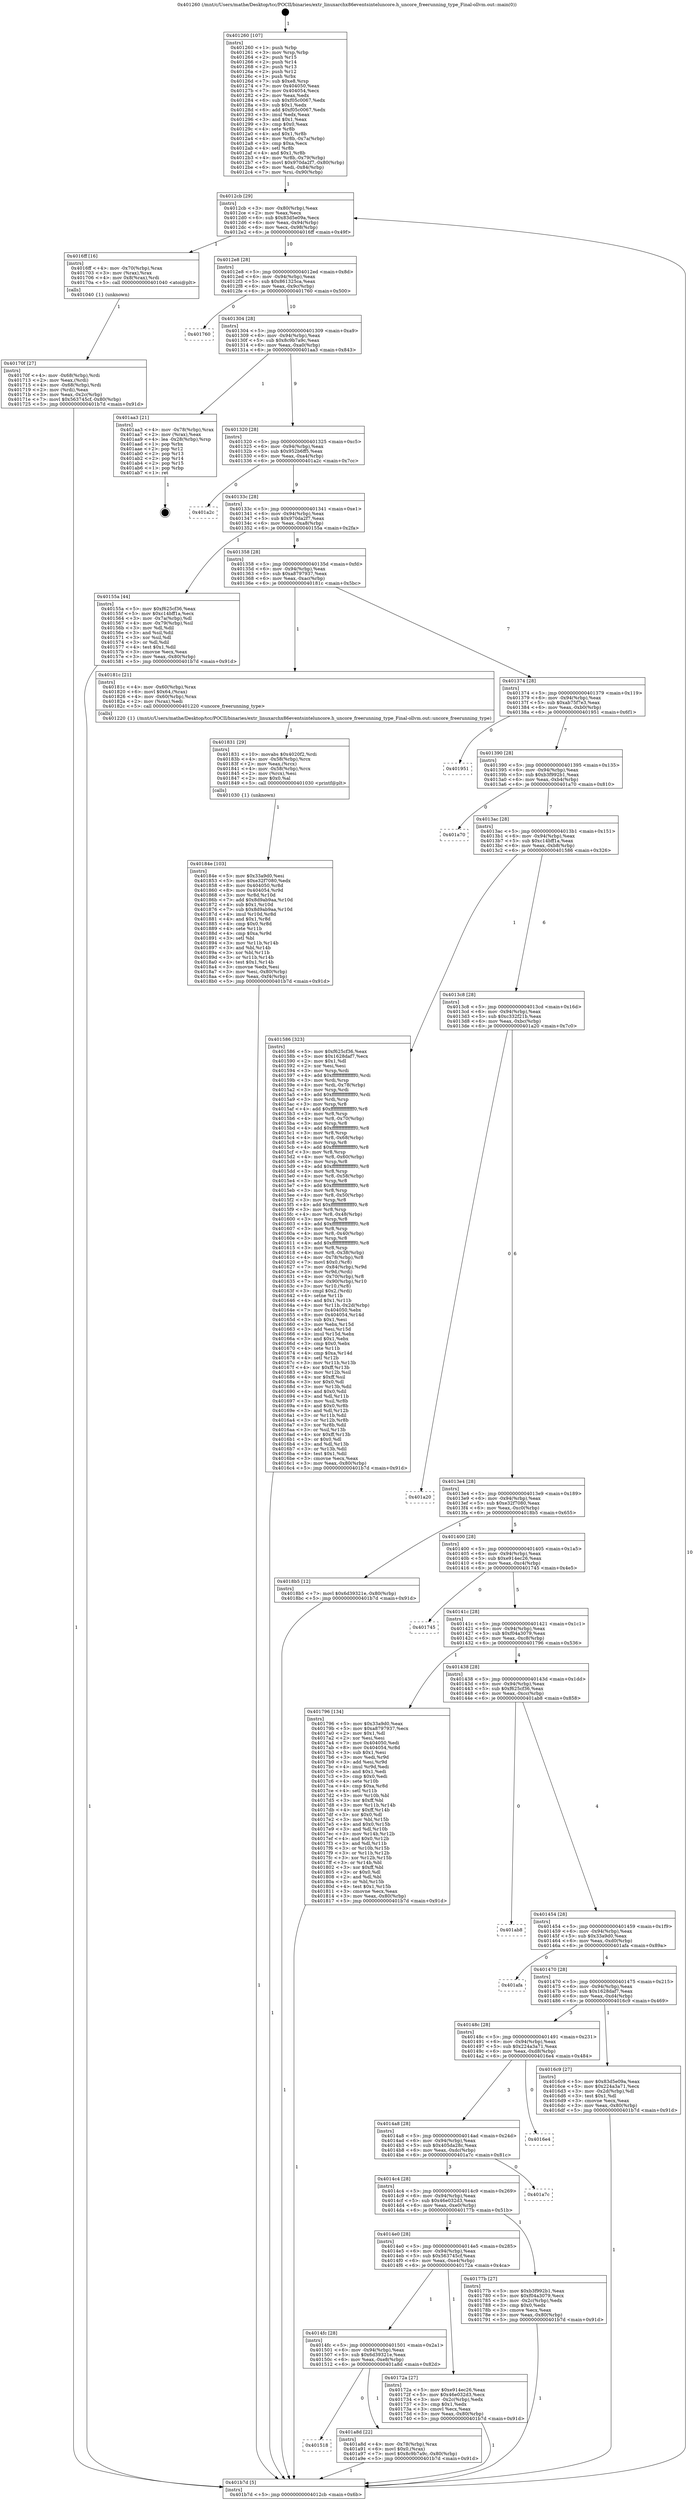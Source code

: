 digraph "0x401260" {
  label = "0x401260 (/mnt/c/Users/mathe/Desktop/tcc/POCII/binaries/extr_linuxarchx86eventsinteluncore.h_uncore_freerunning_type_Final-ollvm.out::main(0))"
  labelloc = "t"
  node[shape=record]

  Entry [label="",width=0.3,height=0.3,shape=circle,fillcolor=black,style=filled]
  "0x4012cb" [label="{
     0x4012cb [29]\l
     | [instrs]\l
     &nbsp;&nbsp;0x4012cb \<+3\>: mov -0x80(%rbp),%eax\l
     &nbsp;&nbsp;0x4012ce \<+2\>: mov %eax,%ecx\l
     &nbsp;&nbsp;0x4012d0 \<+6\>: sub $0x83d5e09a,%ecx\l
     &nbsp;&nbsp;0x4012d6 \<+6\>: mov %eax,-0x94(%rbp)\l
     &nbsp;&nbsp;0x4012dc \<+6\>: mov %ecx,-0x98(%rbp)\l
     &nbsp;&nbsp;0x4012e2 \<+6\>: je 00000000004016ff \<main+0x49f\>\l
  }"]
  "0x4016ff" [label="{
     0x4016ff [16]\l
     | [instrs]\l
     &nbsp;&nbsp;0x4016ff \<+4\>: mov -0x70(%rbp),%rax\l
     &nbsp;&nbsp;0x401703 \<+3\>: mov (%rax),%rax\l
     &nbsp;&nbsp;0x401706 \<+4\>: mov 0x8(%rax),%rdi\l
     &nbsp;&nbsp;0x40170a \<+5\>: call 0000000000401040 \<atoi@plt\>\l
     | [calls]\l
     &nbsp;&nbsp;0x401040 \{1\} (unknown)\l
  }"]
  "0x4012e8" [label="{
     0x4012e8 [28]\l
     | [instrs]\l
     &nbsp;&nbsp;0x4012e8 \<+5\>: jmp 00000000004012ed \<main+0x8d\>\l
     &nbsp;&nbsp;0x4012ed \<+6\>: mov -0x94(%rbp),%eax\l
     &nbsp;&nbsp;0x4012f3 \<+5\>: sub $0x861325ca,%eax\l
     &nbsp;&nbsp;0x4012f8 \<+6\>: mov %eax,-0x9c(%rbp)\l
     &nbsp;&nbsp;0x4012fe \<+6\>: je 0000000000401760 \<main+0x500\>\l
  }"]
  Exit [label="",width=0.3,height=0.3,shape=circle,fillcolor=black,style=filled,peripheries=2]
  "0x401760" [label="{
     0x401760\l
  }", style=dashed]
  "0x401304" [label="{
     0x401304 [28]\l
     | [instrs]\l
     &nbsp;&nbsp;0x401304 \<+5\>: jmp 0000000000401309 \<main+0xa9\>\l
     &nbsp;&nbsp;0x401309 \<+6\>: mov -0x94(%rbp),%eax\l
     &nbsp;&nbsp;0x40130f \<+5\>: sub $0x8c9b7a9c,%eax\l
     &nbsp;&nbsp;0x401314 \<+6\>: mov %eax,-0xa0(%rbp)\l
     &nbsp;&nbsp;0x40131a \<+6\>: je 0000000000401aa3 \<main+0x843\>\l
  }"]
  "0x401518" [label="{
     0x401518\l
  }", style=dashed]
  "0x401aa3" [label="{
     0x401aa3 [21]\l
     | [instrs]\l
     &nbsp;&nbsp;0x401aa3 \<+4\>: mov -0x78(%rbp),%rax\l
     &nbsp;&nbsp;0x401aa7 \<+2\>: mov (%rax),%eax\l
     &nbsp;&nbsp;0x401aa9 \<+4\>: lea -0x28(%rbp),%rsp\l
     &nbsp;&nbsp;0x401aad \<+1\>: pop %rbx\l
     &nbsp;&nbsp;0x401aae \<+2\>: pop %r12\l
     &nbsp;&nbsp;0x401ab0 \<+2\>: pop %r13\l
     &nbsp;&nbsp;0x401ab2 \<+2\>: pop %r14\l
     &nbsp;&nbsp;0x401ab4 \<+2\>: pop %r15\l
     &nbsp;&nbsp;0x401ab6 \<+1\>: pop %rbp\l
     &nbsp;&nbsp;0x401ab7 \<+1\>: ret\l
  }"]
  "0x401320" [label="{
     0x401320 [28]\l
     | [instrs]\l
     &nbsp;&nbsp;0x401320 \<+5\>: jmp 0000000000401325 \<main+0xc5\>\l
     &nbsp;&nbsp;0x401325 \<+6\>: mov -0x94(%rbp),%eax\l
     &nbsp;&nbsp;0x40132b \<+5\>: sub $0x952b6ff5,%eax\l
     &nbsp;&nbsp;0x401330 \<+6\>: mov %eax,-0xa4(%rbp)\l
     &nbsp;&nbsp;0x401336 \<+6\>: je 0000000000401a2c \<main+0x7cc\>\l
  }"]
  "0x401a8d" [label="{
     0x401a8d [22]\l
     | [instrs]\l
     &nbsp;&nbsp;0x401a8d \<+4\>: mov -0x78(%rbp),%rax\l
     &nbsp;&nbsp;0x401a91 \<+6\>: movl $0x0,(%rax)\l
     &nbsp;&nbsp;0x401a97 \<+7\>: movl $0x8c9b7a9c,-0x80(%rbp)\l
     &nbsp;&nbsp;0x401a9e \<+5\>: jmp 0000000000401b7d \<main+0x91d\>\l
  }"]
  "0x401a2c" [label="{
     0x401a2c\l
  }", style=dashed]
  "0x40133c" [label="{
     0x40133c [28]\l
     | [instrs]\l
     &nbsp;&nbsp;0x40133c \<+5\>: jmp 0000000000401341 \<main+0xe1\>\l
     &nbsp;&nbsp;0x401341 \<+6\>: mov -0x94(%rbp),%eax\l
     &nbsp;&nbsp;0x401347 \<+5\>: sub $0x970da2f7,%eax\l
     &nbsp;&nbsp;0x40134c \<+6\>: mov %eax,-0xa8(%rbp)\l
     &nbsp;&nbsp;0x401352 \<+6\>: je 000000000040155a \<main+0x2fa\>\l
  }"]
  "0x40184e" [label="{
     0x40184e [103]\l
     | [instrs]\l
     &nbsp;&nbsp;0x40184e \<+5\>: mov $0x33a9d0,%esi\l
     &nbsp;&nbsp;0x401853 \<+5\>: mov $0xe32f7080,%edx\l
     &nbsp;&nbsp;0x401858 \<+8\>: mov 0x404050,%r8d\l
     &nbsp;&nbsp;0x401860 \<+8\>: mov 0x404054,%r9d\l
     &nbsp;&nbsp;0x401868 \<+3\>: mov %r8d,%r10d\l
     &nbsp;&nbsp;0x40186b \<+7\>: add $0x8d9ab9aa,%r10d\l
     &nbsp;&nbsp;0x401872 \<+4\>: sub $0x1,%r10d\l
     &nbsp;&nbsp;0x401876 \<+7\>: sub $0x8d9ab9aa,%r10d\l
     &nbsp;&nbsp;0x40187d \<+4\>: imul %r10d,%r8d\l
     &nbsp;&nbsp;0x401881 \<+4\>: and $0x1,%r8d\l
     &nbsp;&nbsp;0x401885 \<+4\>: cmp $0x0,%r8d\l
     &nbsp;&nbsp;0x401889 \<+4\>: sete %r11b\l
     &nbsp;&nbsp;0x40188d \<+4\>: cmp $0xa,%r9d\l
     &nbsp;&nbsp;0x401891 \<+3\>: setl %bl\l
     &nbsp;&nbsp;0x401894 \<+3\>: mov %r11b,%r14b\l
     &nbsp;&nbsp;0x401897 \<+3\>: and %bl,%r14b\l
     &nbsp;&nbsp;0x40189a \<+3\>: xor %bl,%r11b\l
     &nbsp;&nbsp;0x40189d \<+3\>: or %r11b,%r14b\l
     &nbsp;&nbsp;0x4018a0 \<+4\>: test $0x1,%r14b\l
     &nbsp;&nbsp;0x4018a4 \<+3\>: cmovne %edx,%esi\l
     &nbsp;&nbsp;0x4018a7 \<+3\>: mov %esi,-0x80(%rbp)\l
     &nbsp;&nbsp;0x4018aa \<+6\>: mov %eax,-0xf4(%rbp)\l
     &nbsp;&nbsp;0x4018b0 \<+5\>: jmp 0000000000401b7d \<main+0x91d\>\l
  }"]
  "0x40155a" [label="{
     0x40155a [44]\l
     | [instrs]\l
     &nbsp;&nbsp;0x40155a \<+5\>: mov $0xf625cf36,%eax\l
     &nbsp;&nbsp;0x40155f \<+5\>: mov $0xc14bff1a,%ecx\l
     &nbsp;&nbsp;0x401564 \<+3\>: mov -0x7a(%rbp),%dl\l
     &nbsp;&nbsp;0x401567 \<+4\>: mov -0x79(%rbp),%sil\l
     &nbsp;&nbsp;0x40156b \<+3\>: mov %dl,%dil\l
     &nbsp;&nbsp;0x40156e \<+3\>: and %sil,%dil\l
     &nbsp;&nbsp;0x401571 \<+3\>: xor %sil,%dl\l
     &nbsp;&nbsp;0x401574 \<+3\>: or %dl,%dil\l
     &nbsp;&nbsp;0x401577 \<+4\>: test $0x1,%dil\l
     &nbsp;&nbsp;0x40157b \<+3\>: cmovne %ecx,%eax\l
     &nbsp;&nbsp;0x40157e \<+3\>: mov %eax,-0x80(%rbp)\l
     &nbsp;&nbsp;0x401581 \<+5\>: jmp 0000000000401b7d \<main+0x91d\>\l
  }"]
  "0x401358" [label="{
     0x401358 [28]\l
     | [instrs]\l
     &nbsp;&nbsp;0x401358 \<+5\>: jmp 000000000040135d \<main+0xfd\>\l
     &nbsp;&nbsp;0x40135d \<+6\>: mov -0x94(%rbp),%eax\l
     &nbsp;&nbsp;0x401363 \<+5\>: sub $0xa8797937,%eax\l
     &nbsp;&nbsp;0x401368 \<+6\>: mov %eax,-0xac(%rbp)\l
     &nbsp;&nbsp;0x40136e \<+6\>: je 000000000040181c \<main+0x5bc\>\l
  }"]
  "0x401b7d" [label="{
     0x401b7d [5]\l
     | [instrs]\l
     &nbsp;&nbsp;0x401b7d \<+5\>: jmp 00000000004012cb \<main+0x6b\>\l
  }"]
  "0x401260" [label="{
     0x401260 [107]\l
     | [instrs]\l
     &nbsp;&nbsp;0x401260 \<+1\>: push %rbp\l
     &nbsp;&nbsp;0x401261 \<+3\>: mov %rsp,%rbp\l
     &nbsp;&nbsp;0x401264 \<+2\>: push %r15\l
     &nbsp;&nbsp;0x401266 \<+2\>: push %r14\l
     &nbsp;&nbsp;0x401268 \<+2\>: push %r13\l
     &nbsp;&nbsp;0x40126a \<+2\>: push %r12\l
     &nbsp;&nbsp;0x40126c \<+1\>: push %rbx\l
     &nbsp;&nbsp;0x40126d \<+7\>: sub $0xe8,%rsp\l
     &nbsp;&nbsp;0x401274 \<+7\>: mov 0x404050,%eax\l
     &nbsp;&nbsp;0x40127b \<+7\>: mov 0x404054,%ecx\l
     &nbsp;&nbsp;0x401282 \<+2\>: mov %eax,%edx\l
     &nbsp;&nbsp;0x401284 \<+6\>: sub $0xf05c0067,%edx\l
     &nbsp;&nbsp;0x40128a \<+3\>: sub $0x1,%edx\l
     &nbsp;&nbsp;0x40128d \<+6\>: add $0xf05c0067,%edx\l
     &nbsp;&nbsp;0x401293 \<+3\>: imul %edx,%eax\l
     &nbsp;&nbsp;0x401296 \<+3\>: and $0x1,%eax\l
     &nbsp;&nbsp;0x401299 \<+3\>: cmp $0x0,%eax\l
     &nbsp;&nbsp;0x40129c \<+4\>: sete %r8b\l
     &nbsp;&nbsp;0x4012a0 \<+4\>: and $0x1,%r8b\l
     &nbsp;&nbsp;0x4012a4 \<+4\>: mov %r8b,-0x7a(%rbp)\l
     &nbsp;&nbsp;0x4012a8 \<+3\>: cmp $0xa,%ecx\l
     &nbsp;&nbsp;0x4012ab \<+4\>: setl %r8b\l
     &nbsp;&nbsp;0x4012af \<+4\>: and $0x1,%r8b\l
     &nbsp;&nbsp;0x4012b3 \<+4\>: mov %r8b,-0x79(%rbp)\l
     &nbsp;&nbsp;0x4012b7 \<+7\>: movl $0x970da2f7,-0x80(%rbp)\l
     &nbsp;&nbsp;0x4012be \<+6\>: mov %edi,-0x84(%rbp)\l
     &nbsp;&nbsp;0x4012c4 \<+7\>: mov %rsi,-0x90(%rbp)\l
  }"]
  "0x401831" [label="{
     0x401831 [29]\l
     | [instrs]\l
     &nbsp;&nbsp;0x401831 \<+10\>: movabs $0x4020f2,%rdi\l
     &nbsp;&nbsp;0x40183b \<+4\>: mov -0x58(%rbp),%rcx\l
     &nbsp;&nbsp;0x40183f \<+2\>: mov %eax,(%rcx)\l
     &nbsp;&nbsp;0x401841 \<+4\>: mov -0x58(%rbp),%rcx\l
     &nbsp;&nbsp;0x401845 \<+2\>: mov (%rcx),%esi\l
     &nbsp;&nbsp;0x401847 \<+2\>: mov $0x0,%al\l
     &nbsp;&nbsp;0x401849 \<+5\>: call 0000000000401030 \<printf@plt\>\l
     | [calls]\l
     &nbsp;&nbsp;0x401030 \{1\} (unknown)\l
  }"]
  "0x40181c" [label="{
     0x40181c [21]\l
     | [instrs]\l
     &nbsp;&nbsp;0x40181c \<+4\>: mov -0x60(%rbp),%rax\l
     &nbsp;&nbsp;0x401820 \<+6\>: movl $0x64,(%rax)\l
     &nbsp;&nbsp;0x401826 \<+4\>: mov -0x60(%rbp),%rax\l
     &nbsp;&nbsp;0x40182a \<+2\>: mov (%rax),%edi\l
     &nbsp;&nbsp;0x40182c \<+5\>: call 0000000000401220 \<uncore_freerunning_type\>\l
     | [calls]\l
     &nbsp;&nbsp;0x401220 \{1\} (/mnt/c/Users/mathe/Desktop/tcc/POCII/binaries/extr_linuxarchx86eventsinteluncore.h_uncore_freerunning_type_Final-ollvm.out::uncore_freerunning_type)\l
  }"]
  "0x401374" [label="{
     0x401374 [28]\l
     | [instrs]\l
     &nbsp;&nbsp;0x401374 \<+5\>: jmp 0000000000401379 \<main+0x119\>\l
     &nbsp;&nbsp;0x401379 \<+6\>: mov -0x94(%rbp),%eax\l
     &nbsp;&nbsp;0x40137f \<+5\>: sub $0xab75f7e3,%eax\l
     &nbsp;&nbsp;0x401384 \<+6\>: mov %eax,-0xb0(%rbp)\l
     &nbsp;&nbsp;0x40138a \<+6\>: je 0000000000401951 \<main+0x6f1\>\l
  }"]
  "0x4014fc" [label="{
     0x4014fc [28]\l
     | [instrs]\l
     &nbsp;&nbsp;0x4014fc \<+5\>: jmp 0000000000401501 \<main+0x2a1\>\l
     &nbsp;&nbsp;0x401501 \<+6\>: mov -0x94(%rbp),%eax\l
     &nbsp;&nbsp;0x401507 \<+5\>: sub $0x6d39321e,%eax\l
     &nbsp;&nbsp;0x40150c \<+6\>: mov %eax,-0xe8(%rbp)\l
     &nbsp;&nbsp;0x401512 \<+6\>: je 0000000000401a8d \<main+0x82d\>\l
  }"]
  "0x401951" [label="{
     0x401951\l
  }", style=dashed]
  "0x401390" [label="{
     0x401390 [28]\l
     | [instrs]\l
     &nbsp;&nbsp;0x401390 \<+5\>: jmp 0000000000401395 \<main+0x135\>\l
     &nbsp;&nbsp;0x401395 \<+6\>: mov -0x94(%rbp),%eax\l
     &nbsp;&nbsp;0x40139b \<+5\>: sub $0xb3f992b1,%eax\l
     &nbsp;&nbsp;0x4013a0 \<+6\>: mov %eax,-0xb4(%rbp)\l
     &nbsp;&nbsp;0x4013a6 \<+6\>: je 0000000000401a70 \<main+0x810\>\l
  }"]
  "0x40172a" [label="{
     0x40172a [27]\l
     | [instrs]\l
     &nbsp;&nbsp;0x40172a \<+5\>: mov $0xe914ec26,%eax\l
     &nbsp;&nbsp;0x40172f \<+5\>: mov $0x46e032d3,%ecx\l
     &nbsp;&nbsp;0x401734 \<+3\>: mov -0x2c(%rbp),%edx\l
     &nbsp;&nbsp;0x401737 \<+3\>: cmp $0x1,%edx\l
     &nbsp;&nbsp;0x40173a \<+3\>: cmovl %ecx,%eax\l
     &nbsp;&nbsp;0x40173d \<+3\>: mov %eax,-0x80(%rbp)\l
     &nbsp;&nbsp;0x401740 \<+5\>: jmp 0000000000401b7d \<main+0x91d\>\l
  }"]
  "0x401a70" [label="{
     0x401a70\l
  }", style=dashed]
  "0x4013ac" [label="{
     0x4013ac [28]\l
     | [instrs]\l
     &nbsp;&nbsp;0x4013ac \<+5\>: jmp 00000000004013b1 \<main+0x151\>\l
     &nbsp;&nbsp;0x4013b1 \<+6\>: mov -0x94(%rbp),%eax\l
     &nbsp;&nbsp;0x4013b7 \<+5\>: sub $0xc14bff1a,%eax\l
     &nbsp;&nbsp;0x4013bc \<+6\>: mov %eax,-0xb8(%rbp)\l
     &nbsp;&nbsp;0x4013c2 \<+6\>: je 0000000000401586 \<main+0x326\>\l
  }"]
  "0x4014e0" [label="{
     0x4014e0 [28]\l
     | [instrs]\l
     &nbsp;&nbsp;0x4014e0 \<+5\>: jmp 00000000004014e5 \<main+0x285\>\l
     &nbsp;&nbsp;0x4014e5 \<+6\>: mov -0x94(%rbp),%eax\l
     &nbsp;&nbsp;0x4014eb \<+5\>: sub $0x563745cf,%eax\l
     &nbsp;&nbsp;0x4014f0 \<+6\>: mov %eax,-0xe4(%rbp)\l
     &nbsp;&nbsp;0x4014f6 \<+6\>: je 000000000040172a \<main+0x4ca\>\l
  }"]
  "0x401586" [label="{
     0x401586 [323]\l
     | [instrs]\l
     &nbsp;&nbsp;0x401586 \<+5\>: mov $0xf625cf36,%eax\l
     &nbsp;&nbsp;0x40158b \<+5\>: mov $0x1628daf7,%ecx\l
     &nbsp;&nbsp;0x401590 \<+2\>: mov $0x1,%dl\l
     &nbsp;&nbsp;0x401592 \<+2\>: xor %esi,%esi\l
     &nbsp;&nbsp;0x401594 \<+3\>: mov %rsp,%rdi\l
     &nbsp;&nbsp;0x401597 \<+4\>: add $0xfffffffffffffff0,%rdi\l
     &nbsp;&nbsp;0x40159b \<+3\>: mov %rdi,%rsp\l
     &nbsp;&nbsp;0x40159e \<+4\>: mov %rdi,-0x78(%rbp)\l
     &nbsp;&nbsp;0x4015a2 \<+3\>: mov %rsp,%rdi\l
     &nbsp;&nbsp;0x4015a5 \<+4\>: add $0xfffffffffffffff0,%rdi\l
     &nbsp;&nbsp;0x4015a9 \<+3\>: mov %rdi,%rsp\l
     &nbsp;&nbsp;0x4015ac \<+3\>: mov %rsp,%r8\l
     &nbsp;&nbsp;0x4015af \<+4\>: add $0xfffffffffffffff0,%r8\l
     &nbsp;&nbsp;0x4015b3 \<+3\>: mov %r8,%rsp\l
     &nbsp;&nbsp;0x4015b6 \<+4\>: mov %r8,-0x70(%rbp)\l
     &nbsp;&nbsp;0x4015ba \<+3\>: mov %rsp,%r8\l
     &nbsp;&nbsp;0x4015bd \<+4\>: add $0xfffffffffffffff0,%r8\l
     &nbsp;&nbsp;0x4015c1 \<+3\>: mov %r8,%rsp\l
     &nbsp;&nbsp;0x4015c4 \<+4\>: mov %r8,-0x68(%rbp)\l
     &nbsp;&nbsp;0x4015c8 \<+3\>: mov %rsp,%r8\l
     &nbsp;&nbsp;0x4015cb \<+4\>: add $0xfffffffffffffff0,%r8\l
     &nbsp;&nbsp;0x4015cf \<+3\>: mov %r8,%rsp\l
     &nbsp;&nbsp;0x4015d2 \<+4\>: mov %r8,-0x60(%rbp)\l
     &nbsp;&nbsp;0x4015d6 \<+3\>: mov %rsp,%r8\l
     &nbsp;&nbsp;0x4015d9 \<+4\>: add $0xfffffffffffffff0,%r8\l
     &nbsp;&nbsp;0x4015dd \<+3\>: mov %r8,%rsp\l
     &nbsp;&nbsp;0x4015e0 \<+4\>: mov %r8,-0x58(%rbp)\l
     &nbsp;&nbsp;0x4015e4 \<+3\>: mov %rsp,%r8\l
     &nbsp;&nbsp;0x4015e7 \<+4\>: add $0xfffffffffffffff0,%r8\l
     &nbsp;&nbsp;0x4015eb \<+3\>: mov %r8,%rsp\l
     &nbsp;&nbsp;0x4015ee \<+4\>: mov %r8,-0x50(%rbp)\l
     &nbsp;&nbsp;0x4015f2 \<+3\>: mov %rsp,%r8\l
     &nbsp;&nbsp;0x4015f5 \<+4\>: add $0xfffffffffffffff0,%r8\l
     &nbsp;&nbsp;0x4015f9 \<+3\>: mov %r8,%rsp\l
     &nbsp;&nbsp;0x4015fc \<+4\>: mov %r8,-0x48(%rbp)\l
     &nbsp;&nbsp;0x401600 \<+3\>: mov %rsp,%r8\l
     &nbsp;&nbsp;0x401603 \<+4\>: add $0xfffffffffffffff0,%r8\l
     &nbsp;&nbsp;0x401607 \<+3\>: mov %r8,%rsp\l
     &nbsp;&nbsp;0x40160a \<+4\>: mov %r8,-0x40(%rbp)\l
     &nbsp;&nbsp;0x40160e \<+3\>: mov %rsp,%r8\l
     &nbsp;&nbsp;0x401611 \<+4\>: add $0xfffffffffffffff0,%r8\l
     &nbsp;&nbsp;0x401615 \<+3\>: mov %r8,%rsp\l
     &nbsp;&nbsp;0x401618 \<+4\>: mov %r8,-0x38(%rbp)\l
     &nbsp;&nbsp;0x40161c \<+4\>: mov -0x78(%rbp),%r8\l
     &nbsp;&nbsp;0x401620 \<+7\>: movl $0x0,(%r8)\l
     &nbsp;&nbsp;0x401627 \<+7\>: mov -0x84(%rbp),%r9d\l
     &nbsp;&nbsp;0x40162e \<+3\>: mov %r9d,(%rdi)\l
     &nbsp;&nbsp;0x401631 \<+4\>: mov -0x70(%rbp),%r8\l
     &nbsp;&nbsp;0x401635 \<+7\>: mov -0x90(%rbp),%r10\l
     &nbsp;&nbsp;0x40163c \<+3\>: mov %r10,(%r8)\l
     &nbsp;&nbsp;0x40163f \<+3\>: cmpl $0x2,(%rdi)\l
     &nbsp;&nbsp;0x401642 \<+4\>: setne %r11b\l
     &nbsp;&nbsp;0x401646 \<+4\>: and $0x1,%r11b\l
     &nbsp;&nbsp;0x40164a \<+4\>: mov %r11b,-0x2d(%rbp)\l
     &nbsp;&nbsp;0x40164e \<+7\>: mov 0x404050,%ebx\l
     &nbsp;&nbsp;0x401655 \<+8\>: mov 0x404054,%r14d\l
     &nbsp;&nbsp;0x40165d \<+3\>: sub $0x1,%esi\l
     &nbsp;&nbsp;0x401660 \<+3\>: mov %ebx,%r15d\l
     &nbsp;&nbsp;0x401663 \<+3\>: add %esi,%r15d\l
     &nbsp;&nbsp;0x401666 \<+4\>: imul %r15d,%ebx\l
     &nbsp;&nbsp;0x40166a \<+3\>: and $0x1,%ebx\l
     &nbsp;&nbsp;0x40166d \<+3\>: cmp $0x0,%ebx\l
     &nbsp;&nbsp;0x401670 \<+4\>: sete %r11b\l
     &nbsp;&nbsp;0x401674 \<+4\>: cmp $0xa,%r14d\l
     &nbsp;&nbsp;0x401678 \<+4\>: setl %r12b\l
     &nbsp;&nbsp;0x40167c \<+3\>: mov %r11b,%r13b\l
     &nbsp;&nbsp;0x40167f \<+4\>: xor $0xff,%r13b\l
     &nbsp;&nbsp;0x401683 \<+3\>: mov %r12b,%sil\l
     &nbsp;&nbsp;0x401686 \<+4\>: xor $0xff,%sil\l
     &nbsp;&nbsp;0x40168a \<+3\>: xor $0x0,%dl\l
     &nbsp;&nbsp;0x40168d \<+3\>: mov %r13b,%dil\l
     &nbsp;&nbsp;0x401690 \<+4\>: and $0x0,%dil\l
     &nbsp;&nbsp;0x401694 \<+3\>: and %dl,%r11b\l
     &nbsp;&nbsp;0x401697 \<+3\>: mov %sil,%r8b\l
     &nbsp;&nbsp;0x40169a \<+4\>: and $0x0,%r8b\l
     &nbsp;&nbsp;0x40169e \<+3\>: and %dl,%r12b\l
     &nbsp;&nbsp;0x4016a1 \<+3\>: or %r11b,%dil\l
     &nbsp;&nbsp;0x4016a4 \<+3\>: or %r12b,%r8b\l
     &nbsp;&nbsp;0x4016a7 \<+3\>: xor %r8b,%dil\l
     &nbsp;&nbsp;0x4016aa \<+3\>: or %sil,%r13b\l
     &nbsp;&nbsp;0x4016ad \<+4\>: xor $0xff,%r13b\l
     &nbsp;&nbsp;0x4016b1 \<+3\>: or $0x0,%dl\l
     &nbsp;&nbsp;0x4016b4 \<+3\>: and %dl,%r13b\l
     &nbsp;&nbsp;0x4016b7 \<+3\>: or %r13b,%dil\l
     &nbsp;&nbsp;0x4016ba \<+4\>: test $0x1,%dil\l
     &nbsp;&nbsp;0x4016be \<+3\>: cmovne %ecx,%eax\l
     &nbsp;&nbsp;0x4016c1 \<+3\>: mov %eax,-0x80(%rbp)\l
     &nbsp;&nbsp;0x4016c4 \<+5\>: jmp 0000000000401b7d \<main+0x91d\>\l
  }"]
  "0x4013c8" [label="{
     0x4013c8 [28]\l
     | [instrs]\l
     &nbsp;&nbsp;0x4013c8 \<+5\>: jmp 00000000004013cd \<main+0x16d\>\l
     &nbsp;&nbsp;0x4013cd \<+6\>: mov -0x94(%rbp),%eax\l
     &nbsp;&nbsp;0x4013d3 \<+5\>: sub $0xc332f21b,%eax\l
     &nbsp;&nbsp;0x4013d8 \<+6\>: mov %eax,-0xbc(%rbp)\l
     &nbsp;&nbsp;0x4013de \<+6\>: je 0000000000401a20 \<main+0x7c0\>\l
  }"]
  "0x40177b" [label="{
     0x40177b [27]\l
     | [instrs]\l
     &nbsp;&nbsp;0x40177b \<+5\>: mov $0xb3f992b1,%eax\l
     &nbsp;&nbsp;0x401780 \<+5\>: mov $0xf04a3079,%ecx\l
     &nbsp;&nbsp;0x401785 \<+3\>: mov -0x2c(%rbp),%edx\l
     &nbsp;&nbsp;0x401788 \<+3\>: cmp $0x0,%edx\l
     &nbsp;&nbsp;0x40178b \<+3\>: cmove %ecx,%eax\l
     &nbsp;&nbsp;0x40178e \<+3\>: mov %eax,-0x80(%rbp)\l
     &nbsp;&nbsp;0x401791 \<+5\>: jmp 0000000000401b7d \<main+0x91d\>\l
  }"]
  "0x4014c4" [label="{
     0x4014c4 [28]\l
     | [instrs]\l
     &nbsp;&nbsp;0x4014c4 \<+5\>: jmp 00000000004014c9 \<main+0x269\>\l
     &nbsp;&nbsp;0x4014c9 \<+6\>: mov -0x94(%rbp),%eax\l
     &nbsp;&nbsp;0x4014cf \<+5\>: sub $0x46e032d3,%eax\l
     &nbsp;&nbsp;0x4014d4 \<+6\>: mov %eax,-0xe0(%rbp)\l
     &nbsp;&nbsp;0x4014da \<+6\>: je 000000000040177b \<main+0x51b\>\l
  }"]
  "0x401a20" [label="{
     0x401a20\l
  }", style=dashed]
  "0x4013e4" [label="{
     0x4013e4 [28]\l
     | [instrs]\l
     &nbsp;&nbsp;0x4013e4 \<+5\>: jmp 00000000004013e9 \<main+0x189\>\l
     &nbsp;&nbsp;0x4013e9 \<+6\>: mov -0x94(%rbp),%eax\l
     &nbsp;&nbsp;0x4013ef \<+5\>: sub $0xe32f7080,%eax\l
     &nbsp;&nbsp;0x4013f4 \<+6\>: mov %eax,-0xc0(%rbp)\l
     &nbsp;&nbsp;0x4013fa \<+6\>: je 00000000004018b5 \<main+0x655\>\l
  }"]
  "0x401a7c" [label="{
     0x401a7c\l
  }", style=dashed]
  "0x4018b5" [label="{
     0x4018b5 [12]\l
     | [instrs]\l
     &nbsp;&nbsp;0x4018b5 \<+7\>: movl $0x6d39321e,-0x80(%rbp)\l
     &nbsp;&nbsp;0x4018bc \<+5\>: jmp 0000000000401b7d \<main+0x91d\>\l
  }"]
  "0x401400" [label="{
     0x401400 [28]\l
     | [instrs]\l
     &nbsp;&nbsp;0x401400 \<+5\>: jmp 0000000000401405 \<main+0x1a5\>\l
     &nbsp;&nbsp;0x401405 \<+6\>: mov -0x94(%rbp),%eax\l
     &nbsp;&nbsp;0x40140b \<+5\>: sub $0xe914ec26,%eax\l
     &nbsp;&nbsp;0x401410 \<+6\>: mov %eax,-0xc4(%rbp)\l
     &nbsp;&nbsp;0x401416 \<+6\>: je 0000000000401745 \<main+0x4e5\>\l
  }"]
  "0x4014a8" [label="{
     0x4014a8 [28]\l
     | [instrs]\l
     &nbsp;&nbsp;0x4014a8 \<+5\>: jmp 00000000004014ad \<main+0x24d\>\l
     &nbsp;&nbsp;0x4014ad \<+6\>: mov -0x94(%rbp),%eax\l
     &nbsp;&nbsp;0x4014b3 \<+5\>: sub $0x405da28c,%eax\l
     &nbsp;&nbsp;0x4014b8 \<+6\>: mov %eax,-0xdc(%rbp)\l
     &nbsp;&nbsp;0x4014be \<+6\>: je 0000000000401a7c \<main+0x81c\>\l
  }"]
  "0x401745" [label="{
     0x401745\l
  }", style=dashed]
  "0x40141c" [label="{
     0x40141c [28]\l
     | [instrs]\l
     &nbsp;&nbsp;0x40141c \<+5\>: jmp 0000000000401421 \<main+0x1c1\>\l
     &nbsp;&nbsp;0x401421 \<+6\>: mov -0x94(%rbp),%eax\l
     &nbsp;&nbsp;0x401427 \<+5\>: sub $0xf04a3079,%eax\l
     &nbsp;&nbsp;0x40142c \<+6\>: mov %eax,-0xc8(%rbp)\l
     &nbsp;&nbsp;0x401432 \<+6\>: je 0000000000401796 \<main+0x536\>\l
  }"]
  "0x4016e4" [label="{
     0x4016e4\l
  }", style=dashed]
  "0x401796" [label="{
     0x401796 [134]\l
     | [instrs]\l
     &nbsp;&nbsp;0x401796 \<+5\>: mov $0x33a9d0,%eax\l
     &nbsp;&nbsp;0x40179b \<+5\>: mov $0xa8797937,%ecx\l
     &nbsp;&nbsp;0x4017a0 \<+2\>: mov $0x1,%dl\l
     &nbsp;&nbsp;0x4017a2 \<+2\>: xor %esi,%esi\l
     &nbsp;&nbsp;0x4017a4 \<+7\>: mov 0x404050,%edi\l
     &nbsp;&nbsp;0x4017ab \<+8\>: mov 0x404054,%r8d\l
     &nbsp;&nbsp;0x4017b3 \<+3\>: sub $0x1,%esi\l
     &nbsp;&nbsp;0x4017b6 \<+3\>: mov %edi,%r9d\l
     &nbsp;&nbsp;0x4017b9 \<+3\>: add %esi,%r9d\l
     &nbsp;&nbsp;0x4017bc \<+4\>: imul %r9d,%edi\l
     &nbsp;&nbsp;0x4017c0 \<+3\>: and $0x1,%edi\l
     &nbsp;&nbsp;0x4017c3 \<+3\>: cmp $0x0,%edi\l
     &nbsp;&nbsp;0x4017c6 \<+4\>: sete %r10b\l
     &nbsp;&nbsp;0x4017ca \<+4\>: cmp $0xa,%r8d\l
     &nbsp;&nbsp;0x4017ce \<+4\>: setl %r11b\l
     &nbsp;&nbsp;0x4017d2 \<+3\>: mov %r10b,%bl\l
     &nbsp;&nbsp;0x4017d5 \<+3\>: xor $0xff,%bl\l
     &nbsp;&nbsp;0x4017d8 \<+3\>: mov %r11b,%r14b\l
     &nbsp;&nbsp;0x4017db \<+4\>: xor $0xff,%r14b\l
     &nbsp;&nbsp;0x4017df \<+3\>: xor $0x0,%dl\l
     &nbsp;&nbsp;0x4017e2 \<+3\>: mov %bl,%r15b\l
     &nbsp;&nbsp;0x4017e5 \<+4\>: and $0x0,%r15b\l
     &nbsp;&nbsp;0x4017e9 \<+3\>: and %dl,%r10b\l
     &nbsp;&nbsp;0x4017ec \<+3\>: mov %r14b,%r12b\l
     &nbsp;&nbsp;0x4017ef \<+4\>: and $0x0,%r12b\l
     &nbsp;&nbsp;0x4017f3 \<+3\>: and %dl,%r11b\l
     &nbsp;&nbsp;0x4017f6 \<+3\>: or %r10b,%r15b\l
     &nbsp;&nbsp;0x4017f9 \<+3\>: or %r11b,%r12b\l
     &nbsp;&nbsp;0x4017fc \<+3\>: xor %r12b,%r15b\l
     &nbsp;&nbsp;0x4017ff \<+3\>: or %r14b,%bl\l
     &nbsp;&nbsp;0x401802 \<+3\>: xor $0xff,%bl\l
     &nbsp;&nbsp;0x401805 \<+3\>: or $0x0,%dl\l
     &nbsp;&nbsp;0x401808 \<+2\>: and %dl,%bl\l
     &nbsp;&nbsp;0x40180a \<+3\>: or %bl,%r15b\l
     &nbsp;&nbsp;0x40180d \<+4\>: test $0x1,%r15b\l
     &nbsp;&nbsp;0x401811 \<+3\>: cmovne %ecx,%eax\l
     &nbsp;&nbsp;0x401814 \<+3\>: mov %eax,-0x80(%rbp)\l
     &nbsp;&nbsp;0x401817 \<+5\>: jmp 0000000000401b7d \<main+0x91d\>\l
  }"]
  "0x401438" [label="{
     0x401438 [28]\l
     | [instrs]\l
     &nbsp;&nbsp;0x401438 \<+5\>: jmp 000000000040143d \<main+0x1dd\>\l
     &nbsp;&nbsp;0x40143d \<+6\>: mov -0x94(%rbp),%eax\l
     &nbsp;&nbsp;0x401443 \<+5\>: sub $0xf625cf36,%eax\l
     &nbsp;&nbsp;0x401448 \<+6\>: mov %eax,-0xcc(%rbp)\l
     &nbsp;&nbsp;0x40144e \<+6\>: je 0000000000401ab8 \<main+0x858\>\l
  }"]
  "0x40170f" [label="{
     0x40170f [27]\l
     | [instrs]\l
     &nbsp;&nbsp;0x40170f \<+4\>: mov -0x68(%rbp),%rdi\l
     &nbsp;&nbsp;0x401713 \<+2\>: mov %eax,(%rdi)\l
     &nbsp;&nbsp;0x401715 \<+4\>: mov -0x68(%rbp),%rdi\l
     &nbsp;&nbsp;0x401719 \<+2\>: mov (%rdi),%eax\l
     &nbsp;&nbsp;0x40171b \<+3\>: mov %eax,-0x2c(%rbp)\l
     &nbsp;&nbsp;0x40171e \<+7\>: movl $0x563745cf,-0x80(%rbp)\l
     &nbsp;&nbsp;0x401725 \<+5\>: jmp 0000000000401b7d \<main+0x91d\>\l
  }"]
  "0x401ab8" [label="{
     0x401ab8\l
  }", style=dashed]
  "0x401454" [label="{
     0x401454 [28]\l
     | [instrs]\l
     &nbsp;&nbsp;0x401454 \<+5\>: jmp 0000000000401459 \<main+0x1f9\>\l
     &nbsp;&nbsp;0x401459 \<+6\>: mov -0x94(%rbp),%eax\l
     &nbsp;&nbsp;0x40145f \<+5\>: sub $0x33a9d0,%eax\l
     &nbsp;&nbsp;0x401464 \<+6\>: mov %eax,-0xd0(%rbp)\l
     &nbsp;&nbsp;0x40146a \<+6\>: je 0000000000401afa \<main+0x89a\>\l
  }"]
  "0x40148c" [label="{
     0x40148c [28]\l
     | [instrs]\l
     &nbsp;&nbsp;0x40148c \<+5\>: jmp 0000000000401491 \<main+0x231\>\l
     &nbsp;&nbsp;0x401491 \<+6\>: mov -0x94(%rbp),%eax\l
     &nbsp;&nbsp;0x401497 \<+5\>: sub $0x224a3a71,%eax\l
     &nbsp;&nbsp;0x40149c \<+6\>: mov %eax,-0xd8(%rbp)\l
     &nbsp;&nbsp;0x4014a2 \<+6\>: je 00000000004016e4 \<main+0x484\>\l
  }"]
  "0x401afa" [label="{
     0x401afa\l
  }", style=dashed]
  "0x401470" [label="{
     0x401470 [28]\l
     | [instrs]\l
     &nbsp;&nbsp;0x401470 \<+5\>: jmp 0000000000401475 \<main+0x215\>\l
     &nbsp;&nbsp;0x401475 \<+6\>: mov -0x94(%rbp),%eax\l
     &nbsp;&nbsp;0x40147b \<+5\>: sub $0x1628daf7,%eax\l
     &nbsp;&nbsp;0x401480 \<+6\>: mov %eax,-0xd4(%rbp)\l
     &nbsp;&nbsp;0x401486 \<+6\>: je 00000000004016c9 \<main+0x469\>\l
  }"]
  "0x4016c9" [label="{
     0x4016c9 [27]\l
     | [instrs]\l
     &nbsp;&nbsp;0x4016c9 \<+5\>: mov $0x83d5e09a,%eax\l
     &nbsp;&nbsp;0x4016ce \<+5\>: mov $0x224a3a71,%ecx\l
     &nbsp;&nbsp;0x4016d3 \<+3\>: mov -0x2d(%rbp),%dl\l
     &nbsp;&nbsp;0x4016d6 \<+3\>: test $0x1,%dl\l
     &nbsp;&nbsp;0x4016d9 \<+3\>: cmovne %ecx,%eax\l
     &nbsp;&nbsp;0x4016dc \<+3\>: mov %eax,-0x80(%rbp)\l
     &nbsp;&nbsp;0x4016df \<+5\>: jmp 0000000000401b7d \<main+0x91d\>\l
  }"]
  Entry -> "0x401260" [label=" 1"]
  "0x4012cb" -> "0x4016ff" [label=" 1"]
  "0x4012cb" -> "0x4012e8" [label=" 10"]
  "0x401aa3" -> Exit [label=" 1"]
  "0x4012e8" -> "0x401760" [label=" 0"]
  "0x4012e8" -> "0x401304" [label=" 10"]
  "0x401a8d" -> "0x401b7d" [label=" 1"]
  "0x401304" -> "0x401aa3" [label=" 1"]
  "0x401304" -> "0x401320" [label=" 9"]
  "0x4014fc" -> "0x401518" [label=" 0"]
  "0x401320" -> "0x401a2c" [label=" 0"]
  "0x401320" -> "0x40133c" [label=" 9"]
  "0x4014fc" -> "0x401a8d" [label=" 1"]
  "0x40133c" -> "0x40155a" [label=" 1"]
  "0x40133c" -> "0x401358" [label=" 8"]
  "0x40155a" -> "0x401b7d" [label=" 1"]
  "0x401260" -> "0x4012cb" [label=" 1"]
  "0x401b7d" -> "0x4012cb" [label=" 10"]
  "0x4018b5" -> "0x401b7d" [label=" 1"]
  "0x401358" -> "0x40181c" [label=" 1"]
  "0x401358" -> "0x401374" [label=" 7"]
  "0x40184e" -> "0x401b7d" [label=" 1"]
  "0x401374" -> "0x401951" [label=" 0"]
  "0x401374" -> "0x401390" [label=" 7"]
  "0x401831" -> "0x40184e" [label=" 1"]
  "0x401390" -> "0x401a70" [label=" 0"]
  "0x401390" -> "0x4013ac" [label=" 7"]
  "0x40181c" -> "0x401831" [label=" 1"]
  "0x4013ac" -> "0x401586" [label=" 1"]
  "0x4013ac" -> "0x4013c8" [label=" 6"]
  "0x40177b" -> "0x401b7d" [label=" 1"]
  "0x401586" -> "0x401b7d" [label=" 1"]
  "0x40172a" -> "0x401b7d" [label=" 1"]
  "0x4013c8" -> "0x401a20" [label=" 0"]
  "0x4013c8" -> "0x4013e4" [label=" 6"]
  "0x4014e0" -> "0x40172a" [label=" 1"]
  "0x4013e4" -> "0x4018b5" [label=" 1"]
  "0x4013e4" -> "0x401400" [label=" 5"]
  "0x401796" -> "0x401b7d" [label=" 1"]
  "0x401400" -> "0x401745" [label=" 0"]
  "0x401400" -> "0x40141c" [label=" 5"]
  "0x4014c4" -> "0x40177b" [label=" 1"]
  "0x40141c" -> "0x401796" [label=" 1"]
  "0x40141c" -> "0x401438" [label=" 4"]
  "0x4014e0" -> "0x4014fc" [label=" 1"]
  "0x401438" -> "0x401ab8" [label=" 0"]
  "0x401438" -> "0x401454" [label=" 4"]
  "0x4014a8" -> "0x401a7c" [label=" 0"]
  "0x401454" -> "0x401afa" [label=" 0"]
  "0x401454" -> "0x401470" [label=" 4"]
  "0x4014c4" -> "0x4014e0" [label=" 2"]
  "0x401470" -> "0x4016c9" [label=" 1"]
  "0x401470" -> "0x40148c" [label=" 3"]
  "0x4016c9" -> "0x401b7d" [label=" 1"]
  "0x4016ff" -> "0x40170f" [label=" 1"]
  "0x40170f" -> "0x401b7d" [label=" 1"]
  "0x4014a8" -> "0x4014c4" [label=" 3"]
  "0x40148c" -> "0x4016e4" [label=" 0"]
  "0x40148c" -> "0x4014a8" [label=" 3"]
}
